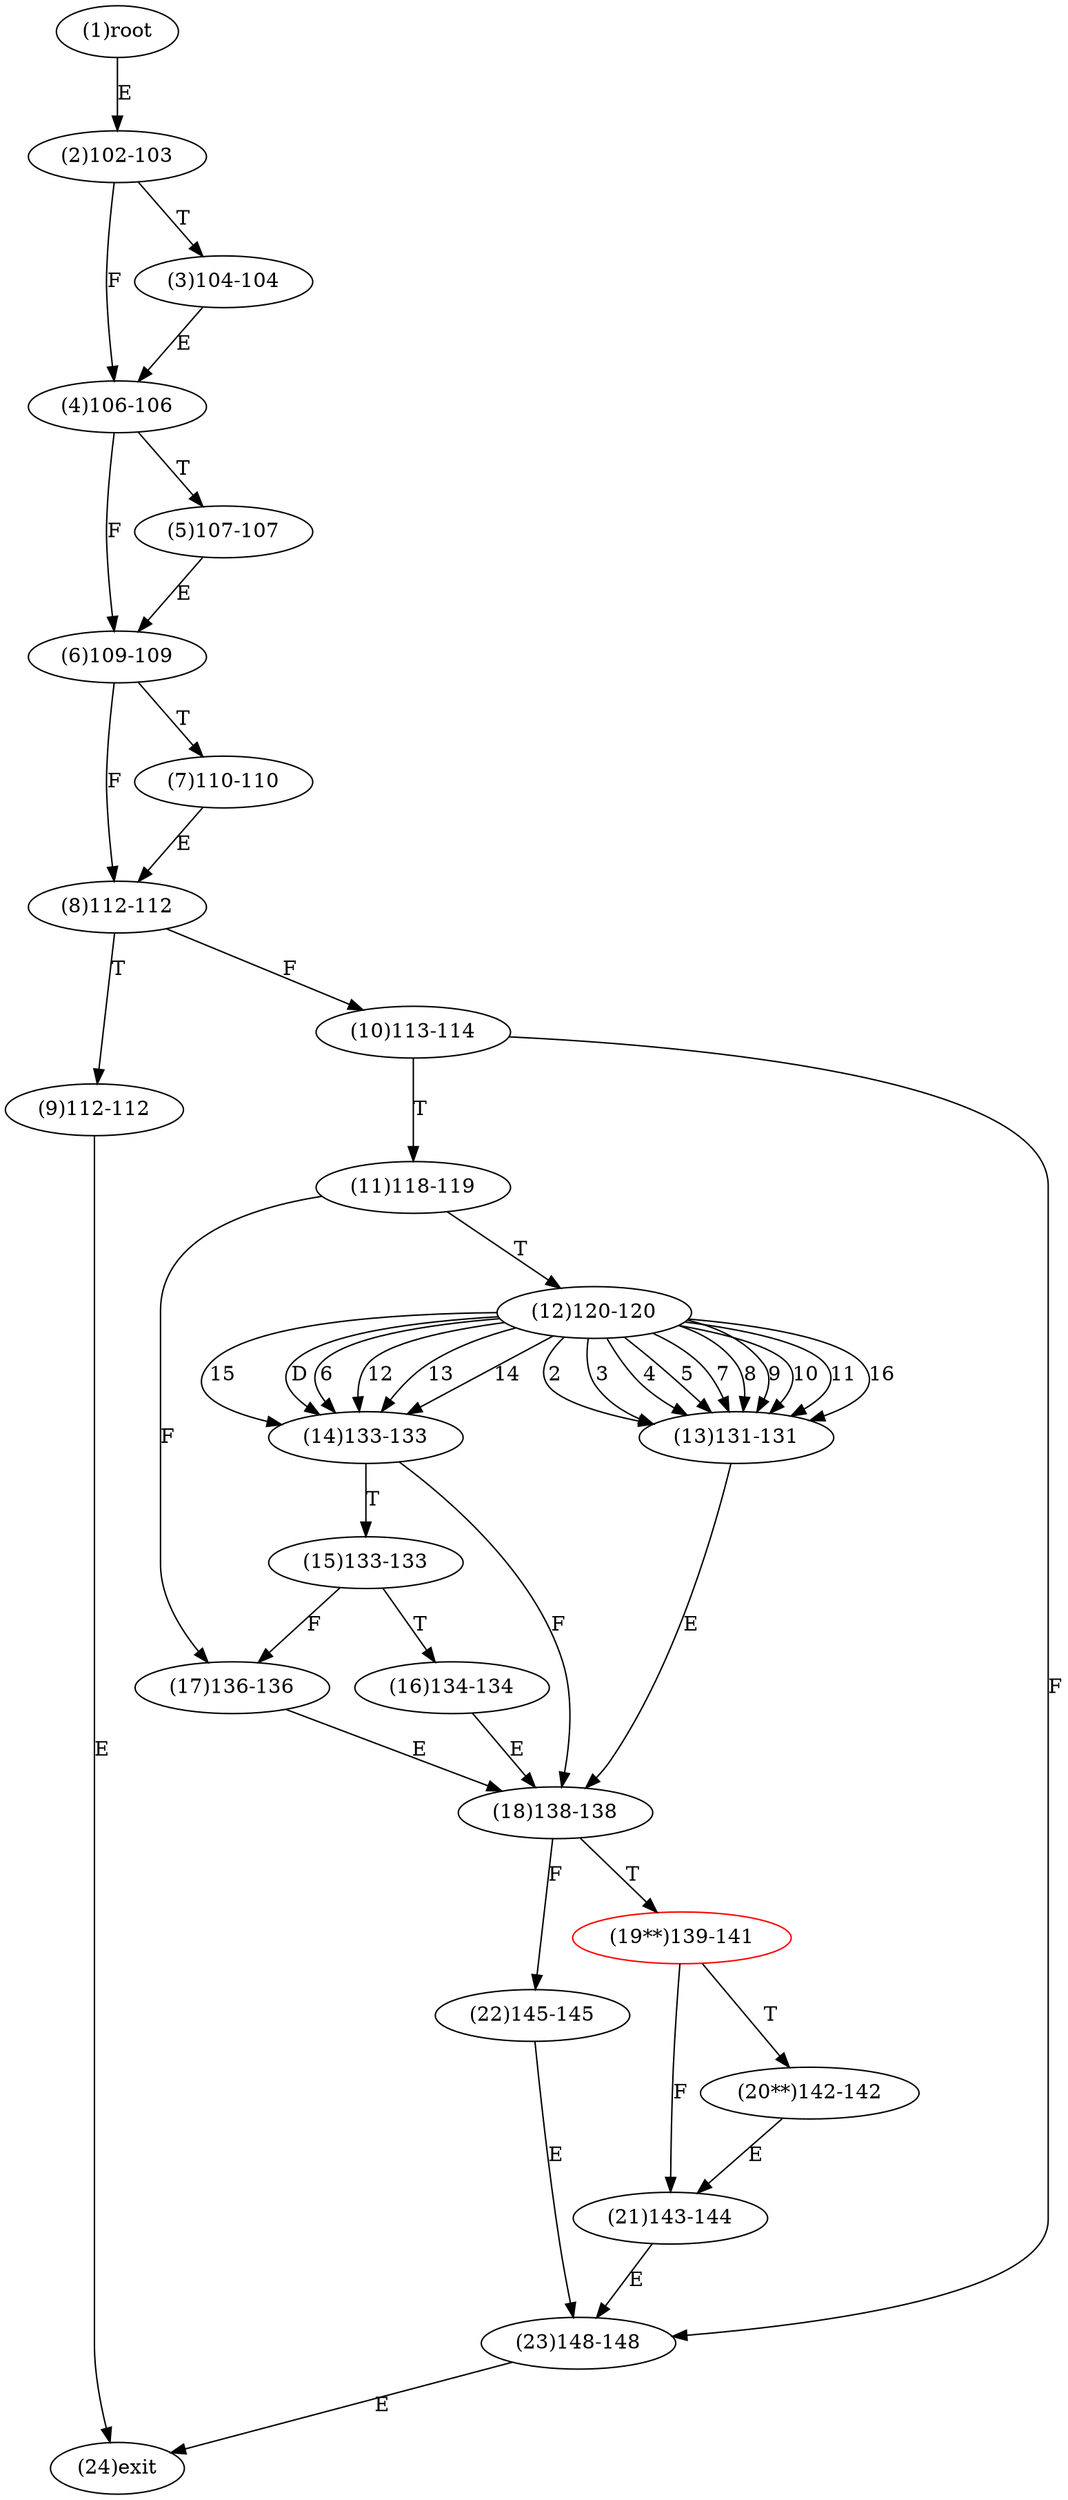 digraph "" { 
1[ label="(1)root"];
2[ label="(2)102-103"];
3[ label="(3)104-104"];
4[ label="(4)106-106"];
5[ label="(5)107-107"];
6[ label="(6)109-109"];
7[ label="(7)110-110"];
8[ label="(8)112-112"];
9[ label="(9)112-112"];
10[ label="(10)113-114"];
11[ label="(11)118-119"];
12[ label="(12)120-120"];
13[ label="(13)131-131"];
14[ label="(14)133-133"];
15[ label="(15)133-133"];
17[ label="(17)136-136"];
16[ label="(16)134-134"];
19[ label="(19**)139-141",color=red];
18[ label="(18)138-138"];
21[ label="(21)143-144"];
20[ label="(20**)142-142"];
23[ label="(23)148-148"];
22[ label="(22)145-145"];
24[ label="(24)exit"];
1->2[ label="E"];
2->4[ label="F"];
2->3[ label="T"];
3->4[ label="E"];
4->6[ label="F"];
4->5[ label="T"];
5->6[ label="E"];
6->8[ label="F"];
6->7[ label="T"];
7->8[ label="E"];
8->10[ label="F"];
8->9[ label="T"];
9->24[ label="E"];
10->23[ label="F"];
10->11[ label="T"];
11->17[ label="F"];
11->12[ label="T"];
12->13[ label="2"];
12->13[ label="3"];
12->13[ label="4"];
12->13[ label="5"];
12->14[ label="6"];
12->13[ label="7"];
12->13[ label="8"];
12->13[ label="9"];
12->13[ label="10"];
12->13[ label="11"];
12->14[ label="12"];
12->14[ label="13"];
12->14[ label="14"];
12->14[ label="15"];
12->13[ label="16"];
12->14[ label="D"];
13->18[ label="E"];
14->18[ label="F"];
14->15[ label="T"];
15->17[ label="F"];
15->16[ label="T"];
16->18[ label="E"];
17->18[ label="E"];
18->22[ label="F"];
18->19[ label="T"];
19->21[ label="F"];
19->20[ label="T"];
20->21[ label="E"];
21->23[ label="E"];
22->23[ label="E"];
23->24[ label="E"];
}